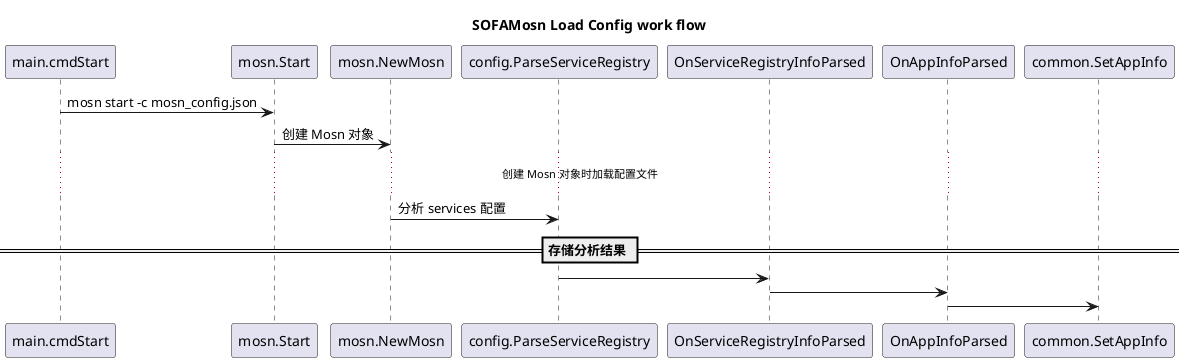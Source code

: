 @startuml
title: SOFAMosn Load Config work flow

main.cmdStart -> mosn.Start:mosn start -c mosn_config.json
mosn.Start -> mosn.NewMosn: 创建 Mosn 对象

... 创建 Mosn 对象时加载配置文件 ...

mosn.NewMosn -> config.ParseServiceRegistry: 分析 services 配置

== 存储分析结果 ==

config.ParseServiceRegistry -> OnServiceRegistryInfoParsed:
OnServiceRegistryInfoParsed -> OnAppInfoParsed:
OnAppInfoParsed -> common.SetAppInfo:

@enduml
